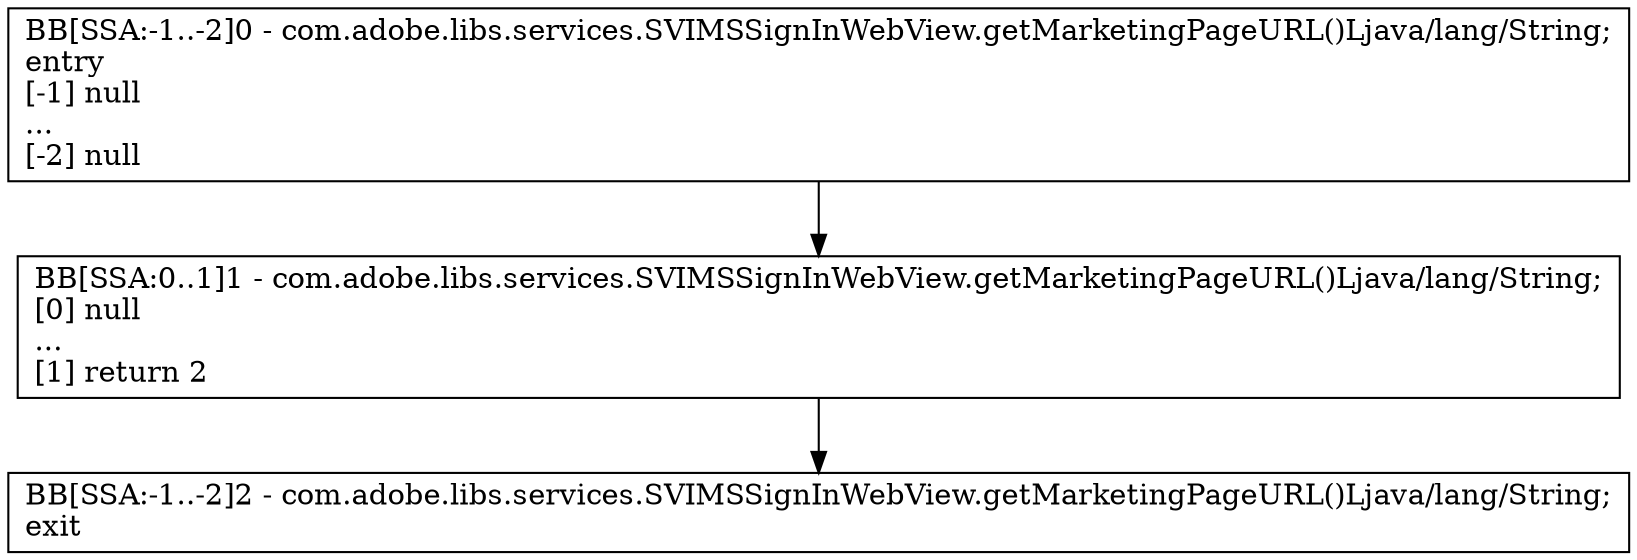 digraph{
3 [label="BB[SSA:-1..-2]2 - com.adobe.libs.services.SVIMSSignInWebView.getMarketingPageURL()Ljava/lang/String;\lexit\l", shape=box, color=black]
1 [label="BB[SSA:-1..-2]0 - com.adobe.libs.services.SVIMSSignInWebView.getMarketingPageURL()Ljava/lang/String;\lentry\l[-1] null\l...\l[-2] null\l", shape=box, color=black]
2 [label="BB[SSA:0..1]1 - com.adobe.libs.services.SVIMSSignInWebView.getMarketingPageURL()Ljava/lang/String;\l[0] null\l...\l[1] return 2\l", shape=box, color=black]
1 -> 2
2 -> 3
}